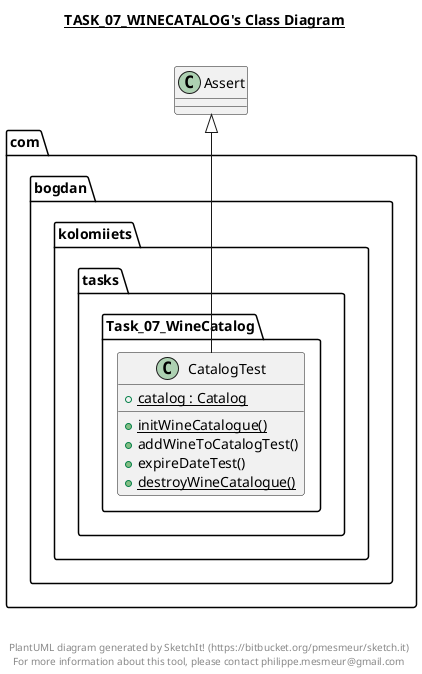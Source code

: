 @startuml

title __TASK_07_WINECATALOG's Class Diagram__\n

  package com.bogdan.kolomiiets.tasks {
    package com.bogdan.kolomiiets.tasks.Task_07_WineCatalog {
      class CatalogTest {
          {static} + catalog : Catalog
          {static} + initWineCatalogue()
          + addWineToCatalogTest()
          + expireDateTest()
          {static} + destroyWineCatalogue()
      }
    }
  }
  

  CatalogTest -up-|> Assert


right footer


PlantUML diagram generated by SketchIt! (https://bitbucket.org/pmesmeur/sketch.it)
For more information about this tool, please contact philippe.mesmeur@gmail.com
endfooter

@enduml
